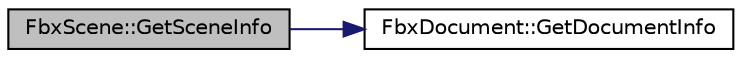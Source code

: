 digraph "FbxScene::GetSceneInfo"
{
  edge [fontname="Helvetica",fontsize="10",labelfontname="Helvetica",labelfontsize="10"];
  node [fontname="Helvetica",fontsize="10",shape=record];
  rankdir="LR";
  Node112 [label="FbxScene::GetSceneInfo",height=0.2,width=0.4,color="black", fillcolor="grey75", style="filled", fontcolor="black"];
  Node112 -> Node113 [color="midnightblue",fontsize="10",style="solid",fontname="Helvetica"];
  Node113 [label="FbxDocument::GetDocumentInfo",height=0.2,width=0.4,color="black", fillcolor="white", style="filled",URL="$class_fbx_document.html#a396a7cf0d0c422a872a6df2cec608b11"];
}
